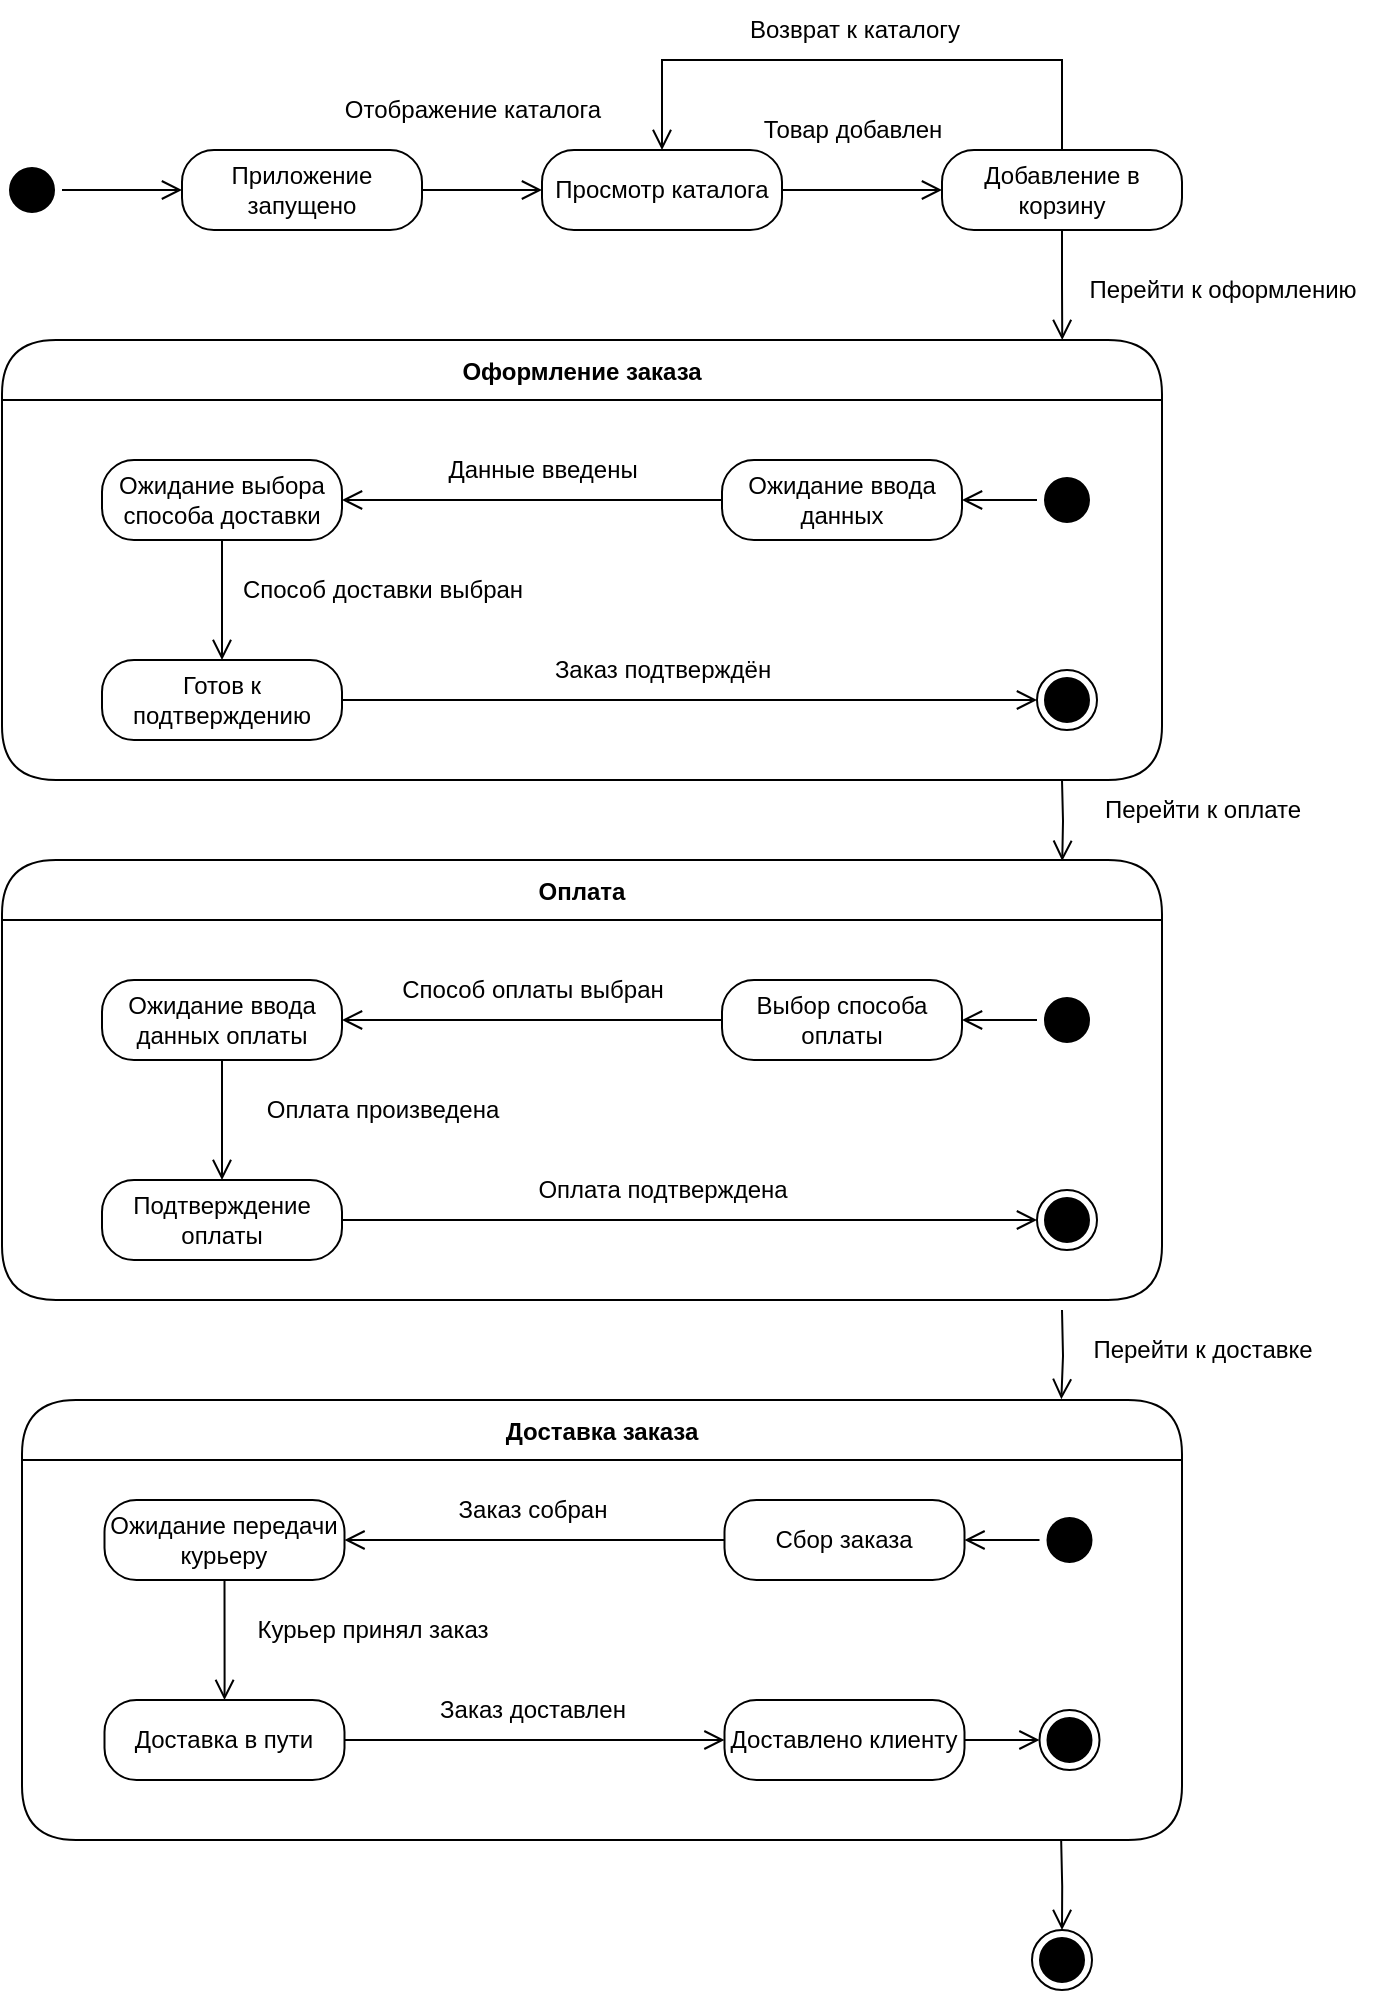 <mxfile version="25.0.3">
  <diagram name="Страница — 1" id="wSz1zc7LLlrpCNI4Dj11">
    <mxGraphModel dx="1050" dy="692" grid="1" gridSize="10" guides="1" tooltips="1" connect="1" arrows="1" fold="1" page="1" pageScale="1" pageWidth="827" pageHeight="1169" math="0" shadow="0">
      <root>
        <mxCell id="0" />
        <mxCell id="1" parent="0" />
        <mxCell id="lRXjXYkmtFgVC0fZrxIF-31" value="Оформление заказа" style="swimlane;fontStyle=1;align=center;verticalAlign=middle;childLayout=stackLayout;horizontal=1;startSize=30;horizontalStack=0;resizeParent=0;resizeLast=1;container=0;fontColor=#000000;collapsible=0;rounded=1;arcSize=30;strokeColor=#000000;fillColor=#ffffff;swimlaneFillColor=none;dropTarget=0;" vertex="1" parent="1">
          <mxGeometry x="20" y="220" width="580" height="220" as="geometry" />
        </mxCell>
        <mxCell id="lRXjXYkmtFgVC0fZrxIF-22" value="" style="ellipse;html=1;shape=startState;fillColor=#000000;strokeColor=#000000;" vertex="1" parent="1">
          <mxGeometry x="20" y="130" width="30" height="30" as="geometry" />
        </mxCell>
        <mxCell id="lRXjXYkmtFgVC0fZrxIF-23" value="" style="edgeStyle=orthogonalEdgeStyle;html=1;verticalAlign=bottom;endArrow=open;endSize=8;strokeColor=#000000;rounded=0;entryX=0;entryY=0.5;entryDx=0;entryDy=0;" edge="1" source="lRXjXYkmtFgVC0fZrxIF-22" parent="1" target="lRXjXYkmtFgVC0fZrxIF-24">
          <mxGeometry relative="1" as="geometry">
            <mxPoint x="130" y="230" as="targetPoint" />
          </mxGeometry>
        </mxCell>
        <mxCell id="lRXjXYkmtFgVC0fZrxIF-24" value="Приложение запущено" style="rounded=1;whiteSpace=wrap;html=1;arcSize=40;fontColor=#000000;fillColor=default;strokeColor=#000000;" vertex="1" parent="1">
          <mxGeometry x="110" y="125" width="120" height="40" as="geometry" />
        </mxCell>
        <mxCell id="lRXjXYkmtFgVC0fZrxIF-26" value="" style="edgeStyle=orthogonalEdgeStyle;html=1;verticalAlign=bottom;endArrow=open;endSize=8;strokeColor=#000000;rounded=0;exitX=1;exitY=0.5;exitDx=0;exitDy=0;entryX=0;entryY=0.5;entryDx=0;entryDy=0;" edge="1" parent="1" source="lRXjXYkmtFgVC0fZrxIF-24" target="lRXjXYkmtFgVC0fZrxIF-27">
          <mxGeometry relative="1" as="geometry">
            <mxPoint x="270" y="150" as="targetPoint" />
            <mxPoint x="280" y="144.5" as="sourcePoint" />
          </mxGeometry>
        </mxCell>
        <mxCell id="lRXjXYkmtFgVC0fZrxIF-27" value="Просмотр каталога" style="rounded=1;whiteSpace=wrap;html=1;arcSize=40;fontColor=#000000;fillColor=default;strokeColor=#000000;" vertex="1" parent="1">
          <mxGeometry x="290" y="125" width="120" height="40" as="geometry" />
        </mxCell>
        <mxCell id="lRXjXYkmtFgVC0fZrxIF-28" value="Добавление в корзину" style="rounded=1;whiteSpace=wrap;html=1;arcSize=40;fontColor=#000000;fillColor=default;strokeColor=#000000;" vertex="1" parent="1">
          <mxGeometry x="490" y="125" width="120" height="40" as="geometry" />
        </mxCell>
        <mxCell id="lRXjXYkmtFgVC0fZrxIF-29" value="" style="edgeStyle=orthogonalEdgeStyle;html=1;verticalAlign=bottom;endArrow=open;endSize=8;strokeColor=#000000;rounded=0;exitX=1;exitY=0.5;exitDx=0;exitDy=0;entryX=0;entryY=0.5;entryDx=0;entryDy=0;" edge="1" parent="1" source="lRXjXYkmtFgVC0fZrxIF-27" target="lRXjXYkmtFgVC0fZrxIF-28">
          <mxGeometry relative="1" as="geometry">
            <mxPoint x="500" y="200" as="targetPoint" />
            <mxPoint x="440" y="200" as="sourcePoint" />
          </mxGeometry>
        </mxCell>
        <mxCell id="lRXjXYkmtFgVC0fZrxIF-30" value="" style="edgeStyle=orthogonalEdgeStyle;html=1;verticalAlign=bottom;endArrow=open;endSize=8;strokeColor=#000000;rounded=0;exitX=0.5;exitY=0;exitDx=0;exitDy=0;entryX=0.5;entryY=0;entryDx=0;entryDy=0;" edge="1" parent="1" source="lRXjXYkmtFgVC0fZrxIF-28" target="lRXjXYkmtFgVC0fZrxIF-27">
          <mxGeometry relative="1" as="geometry">
            <mxPoint x="540" y="250" as="targetPoint" />
            <mxPoint x="460" y="250" as="sourcePoint" />
            <Array as="points">
              <mxPoint x="550" y="80" />
              <mxPoint x="350" y="80" />
            </Array>
          </mxGeometry>
        </mxCell>
        <mxCell id="lRXjXYkmtFgVC0fZrxIF-34" value="" style="edgeStyle=orthogonalEdgeStyle;html=1;verticalAlign=bottom;endArrow=open;endSize=8;strokeColor=#000000;rounded=0;exitX=0.5;exitY=1;exitDx=0;exitDy=0;entryX=0.914;entryY=0;entryDx=0;entryDy=0;entryPerimeter=0;" edge="1" parent="1" source="lRXjXYkmtFgVC0fZrxIF-28" target="lRXjXYkmtFgVC0fZrxIF-31">
          <mxGeometry relative="1" as="geometry">
            <mxPoint x="740" y="210" as="targetPoint" />
            <mxPoint x="660" y="210" as="sourcePoint" />
          </mxGeometry>
        </mxCell>
        <mxCell id="lRXjXYkmtFgVC0fZrxIF-35" value="" style="ellipse;html=1;shape=startState;fillColor=#000000;strokeColor=#000000;" vertex="1" parent="1">
          <mxGeometry x="537.5" y="285" width="30" height="30" as="geometry" />
        </mxCell>
        <mxCell id="lRXjXYkmtFgVC0fZrxIF-36" value="" style="edgeStyle=orthogonalEdgeStyle;html=1;verticalAlign=bottom;endArrow=open;endSize=8;strokeColor=#000000;rounded=0;exitX=0;exitY=0.5;exitDx=0;exitDy=0;entryX=1;entryY=0.5;entryDx=0;entryDy=0;" edge="1" parent="1" source="lRXjXYkmtFgVC0fZrxIF-35" target="lRXjXYkmtFgVC0fZrxIF-37">
          <mxGeometry relative="1" as="geometry">
            <mxPoint x="482.5" y="300" as="targetPoint" />
            <mxPoint x="537.5" y="350" as="sourcePoint" />
          </mxGeometry>
        </mxCell>
        <mxCell id="lRXjXYkmtFgVC0fZrxIF-37" value="Ожидание ввода данных" style="rounded=1;whiteSpace=wrap;html=1;arcSize=40;fontColor=#000000;fillColor=default;strokeColor=#000000;" vertex="1" parent="1">
          <mxGeometry x="380" y="280" width="120" height="40" as="geometry" />
        </mxCell>
        <mxCell id="lRXjXYkmtFgVC0fZrxIF-38" value="" style="edgeStyle=orthogonalEdgeStyle;html=1;verticalAlign=bottom;endArrow=open;endSize=8;strokeColor=#000000;rounded=0;exitX=0;exitY=0.5;exitDx=0;exitDy=0;entryX=1;entryY=0.5;entryDx=0;entryDy=0;" edge="1" parent="1" source="lRXjXYkmtFgVC0fZrxIF-37" target="lRXjXYkmtFgVC0fZrxIF-39">
          <mxGeometry relative="1" as="geometry">
            <mxPoint x="290" y="299.5" as="targetPoint" />
            <mxPoint x="335" y="299.5" as="sourcePoint" />
          </mxGeometry>
        </mxCell>
        <mxCell id="lRXjXYkmtFgVC0fZrxIF-39" value="Ожидание выбора способа доставки" style="rounded=1;whiteSpace=wrap;html=1;arcSize=40;fontColor=#000000;fillColor=default;strokeColor=#000000;" vertex="1" parent="1">
          <mxGeometry x="70" y="280" width="120" height="40" as="geometry" />
        </mxCell>
        <mxCell id="lRXjXYkmtFgVC0fZrxIF-40" value="Готов к подтверждению" style="rounded=1;whiteSpace=wrap;html=1;arcSize=40;fontColor=#000000;fillColor=default;strokeColor=#000000;" vertex="1" parent="1">
          <mxGeometry x="70" y="380" width="120" height="40" as="geometry" />
        </mxCell>
        <mxCell id="lRXjXYkmtFgVC0fZrxIF-41" value="" style="edgeStyle=orthogonalEdgeStyle;html=1;verticalAlign=bottom;endArrow=open;endSize=8;strokeColor=#000000;rounded=0;exitX=0.5;exitY=1;exitDx=0;exitDy=0;entryX=0.5;entryY=0;entryDx=0;entryDy=0;" edge="1" parent="1" source="lRXjXYkmtFgVC0fZrxIF-39" target="lRXjXYkmtFgVC0fZrxIF-40">
          <mxGeometry relative="1" as="geometry">
            <mxPoint x="140" y="330" as="targetPoint" />
            <mxPoint x="180" y="330" as="sourcePoint" />
            <Array as="points">
              <mxPoint x="130" y="370" />
              <mxPoint x="130" y="370" />
            </Array>
          </mxGeometry>
        </mxCell>
        <mxCell id="lRXjXYkmtFgVC0fZrxIF-42" value="" style="ellipse;html=1;shape=endState;fillColor=#000000;strokeColor=#000000;" vertex="1" parent="1">
          <mxGeometry x="537.5" y="385" width="30" height="30" as="geometry" />
        </mxCell>
        <mxCell id="lRXjXYkmtFgVC0fZrxIF-43" value="" style="edgeStyle=orthogonalEdgeStyle;html=1;verticalAlign=bottom;endArrow=open;endSize=8;strokeColor=#000000;rounded=0;exitX=1;exitY=0.5;exitDx=0;exitDy=0;entryX=0;entryY=0.5;entryDx=0;entryDy=0;" edge="1" parent="1" source="lRXjXYkmtFgVC0fZrxIF-40" target="lRXjXYkmtFgVC0fZrxIF-42">
          <mxGeometry relative="1" as="geometry">
            <mxPoint x="220" y="404.71" as="targetPoint" />
            <mxPoint x="258" y="404.71" as="sourcePoint" />
          </mxGeometry>
        </mxCell>
        <mxCell id="lRXjXYkmtFgVC0fZrxIF-44" value="" style="edgeStyle=orthogonalEdgeStyle;html=1;verticalAlign=bottom;endArrow=open;endSize=8;strokeColor=#000000;rounded=0;entryX=0.914;entryY=0.002;entryDx=0;entryDy=0;entryPerimeter=0;" edge="1" parent="1" target="lRXjXYkmtFgVC0fZrxIF-45">
          <mxGeometry relative="1" as="geometry">
            <mxPoint x="600" y="480" as="targetPoint" />
            <mxPoint x="550" y="440" as="sourcePoint" />
          </mxGeometry>
        </mxCell>
        <mxCell id="lRXjXYkmtFgVC0fZrxIF-45" value="Оплата" style="swimlane;fontStyle=1;align=center;verticalAlign=middle;childLayout=stackLayout;horizontal=1;startSize=30;horizontalStack=0;resizeParent=0;resizeLast=1;container=0;fontColor=#000000;collapsible=0;rounded=1;arcSize=30;strokeColor=#000000;fillColor=#ffffff;swimlaneFillColor=none;dropTarget=0;" vertex="1" parent="1">
          <mxGeometry x="20" y="480" width="580" height="220" as="geometry" />
        </mxCell>
        <mxCell id="lRXjXYkmtFgVC0fZrxIF-46" value="" style="ellipse;html=1;shape=startState;fillColor=#000000;strokeColor=#000000;" vertex="1" parent="1">
          <mxGeometry x="537.5" y="545" width="30" height="30" as="geometry" />
        </mxCell>
        <mxCell id="lRXjXYkmtFgVC0fZrxIF-47" value="" style="edgeStyle=orthogonalEdgeStyle;html=1;verticalAlign=bottom;endArrow=open;endSize=8;strokeColor=#000000;rounded=0;exitX=0;exitY=0.5;exitDx=0;exitDy=0;entryX=1;entryY=0.5;entryDx=0;entryDy=0;" edge="1" parent="1" source="lRXjXYkmtFgVC0fZrxIF-46" target="lRXjXYkmtFgVC0fZrxIF-48">
          <mxGeometry relative="1" as="geometry">
            <mxPoint x="482.5" y="560" as="targetPoint" />
            <mxPoint x="537.5" y="610" as="sourcePoint" />
          </mxGeometry>
        </mxCell>
        <mxCell id="lRXjXYkmtFgVC0fZrxIF-48" value="Выбор способа оплаты" style="rounded=1;whiteSpace=wrap;html=1;arcSize=40;fontColor=#000000;fillColor=default;strokeColor=#000000;" vertex="1" parent="1">
          <mxGeometry x="380" y="540" width="120" height="40" as="geometry" />
        </mxCell>
        <mxCell id="lRXjXYkmtFgVC0fZrxIF-49" value="" style="edgeStyle=orthogonalEdgeStyle;html=1;verticalAlign=bottom;endArrow=open;endSize=8;strokeColor=#000000;rounded=0;exitX=0;exitY=0.5;exitDx=0;exitDy=0;entryX=1;entryY=0.5;entryDx=0;entryDy=0;" edge="1" parent="1" source="lRXjXYkmtFgVC0fZrxIF-48" target="lRXjXYkmtFgVC0fZrxIF-50">
          <mxGeometry relative="1" as="geometry">
            <mxPoint x="290" y="559.5" as="targetPoint" />
            <mxPoint x="335" y="559.5" as="sourcePoint" />
          </mxGeometry>
        </mxCell>
        <mxCell id="lRXjXYkmtFgVC0fZrxIF-50" value="Ожидание ввода данных оплаты" style="rounded=1;whiteSpace=wrap;html=1;arcSize=40;fontColor=#000000;fillColor=default;strokeColor=#000000;" vertex="1" parent="1">
          <mxGeometry x="70" y="540" width="120" height="40" as="geometry" />
        </mxCell>
        <mxCell id="lRXjXYkmtFgVC0fZrxIF-51" value="Подтверждение оплаты" style="rounded=1;whiteSpace=wrap;html=1;arcSize=40;fontColor=#000000;fillColor=default;strokeColor=#000000;" vertex="1" parent="1">
          <mxGeometry x="70" y="640" width="120" height="40" as="geometry" />
        </mxCell>
        <mxCell id="lRXjXYkmtFgVC0fZrxIF-52" value="" style="edgeStyle=orthogonalEdgeStyle;html=1;verticalAlign=bottom;endArrow=open;endSize=8;strokeColor=#000000;rounded=0;exitX=0.5;exitY=1;exitDx=0;exitDy=0;entryX=0.5;entryY=0;entryDx=0;entryDy=0;" edge="1" parent="1" source="lRXjXYkmtFgVC0fZrxIF-50" target="lRXjXYkmtFgVC0fZrxIF-51">
          <mxGeometry relative="1" as="geometry">
            <mxPoint x="140" y="590" as="targetPoint" />
            <mxPoint x="180" y="590" as="sourcePoint" />
            <Array as="points">
              <mxPoint x="130" y="630" />
              <mxPoint x="130" y="630" />
            </Array>
          </mxGeometry>
        </mxCell>
        <mxCell id="lRXjXYkmtFgVC0fZrxIF-53" value="" style="ellipse;html=1;shape=endState;fillColor=#000000;strokeColor=#000000;" vertex="1" parent="1">
          <mxGeometry x="537.5" y="645" width="30" height="30" as="geometry" />
        </mxCell>
        <mxCell id="lRXjXYkmtFgVC0fZrxIF-54" value="" style="edgeStyle=orthogonalEdgeStyle;html=1;verticalAlign=bottom;endArrow=open;endSize=8;strokeColor=#000000;rounded=0;exitX=1;exitY=0.5;exitDx=0;exitDy=0;entryX=0;entryY=0.5;entryDx=0;entryDy=0;" edge="1" parent="1" source="lRXjXYkmtFgVC0fZrxIF-51" target="lRXjXYkmtFgVC0fZrxIF-53">
          <mxGeometry relative="1" as="geometry">
            <mxPoint x="220" y="664.71" as="targetPoint" />
            <mxPoint x="258" y="664.71" as="sourcePoint" />
          </mxGeometry>
        </mxCell>
        <mxCell id="lRXjXYkmtFgVC0fZrxIF-55" value="" style="edgeStyle=orthogonalEdgeStyle;html=1;verticalAlign=bottom;endArrow=open;endSize=8;strokeColor=#000000;rounded=0;entryX=0.896;entryY=-0.002;entryDx=0;entryDy=0;entryPerimeter=0;" edge="1" parent="1" target="lRXjXYkmtFgVC0fZrxIF-57">
          <mxGeometry relative="1" as="geometry">
            <mxPoint x="560" y="720" as="targetPoint" />
            <mxPoint x="550" y="705" as="sourcePoint" />
          </mxGeometry>
        </mxCell>
        <mxCell id="lRXjXYkmtFgVC0fZrxIF-57" value="Доставка заказа" style="swimlane;fontStyle=1;align=center;verticalAlign=middle;childLayout=stackLayout;horizontal=1;startSize=30;horizontalStack=0;resizeParent=0;resizeLast=1;container=0;fontColor=#000000;collapsible=0;rounded=1;arcSize=30;strokeColor=#000000;fillColor=#ffffff;swimlaneFillColor=none;dropTarget=0;" vertex="1" parent="1">
          <mxGeometry x="30" y="750" width="580" height="220" as="geometry" />
        </mxCell>
        <mxCell id="lRXjXYkmtFgVC0fZrxIF-61" value="" style="ellipse;html=1;shape=startState;fillColor=#000000;strokeColor=#000000;" vertex="1" parent="1">
          <mxGeometry x="538.75" y="805" width="30" height="30" as="geometry" />
        </mxCell>
        <mxCell id="lRXjXYkmtFgVC0fZrxIF-62" value="" style="edgeStyle=orthogonalEdgeStyle;html=1;verticalAlign=bottom;endArrow=open;endSize=8;strokeColor=#000000;rounded=0;exitX=0;exitY=0.5;exitDx=0;exitDy=0;entryX=1;entryY=0.5;entryDx=0;entryDy=0;" edge="1" parent="1" source="lRXjXYkmtFgVC0fZrxIF-61" target="lRXjXYkmtFgVC0fZrxIF-63">
          <mxGeometry relative="1" as="geometry">
            <mxPoint x="483.75" y="820" as="targetPoint" />
            <mxPoint x="538.75" y="870" as="sourcePoint" />
          </mxGeometry>
        </mxCell>
        <mxCell id="lRXjXYkmtFgVC0fZrxIF-63" value="Сбор заказа" style="rounded=1;whiteSpace=wrap;html=1;arcSize=40;fontColor=#000000;fillColor=default;strokeColor=#000000;" vertex="1" parent="1">
          <mxGeometry x="381.25" y="800" width="120" height="40" as="geometry" />
        </mxCell>
        <mxCell id="lRXjXYkmtFgVC0fZrxIF-64" value="" style="edgeStyle=orthogonalEdgeStyle;html=1;verticalAlign=bottom;endArrow=open;endSize=8;strokeColor=#000000;rounded=0;exitX=0;exitY=0.5;exitDx=0;exitDy=0;entryX=1;entryY=0.5;entryDx=0;entryDy=0;" edge="1" parent="1" source="lRXjXYkmtFgVC0fZrxIF-63" target="lRXjXYkmtFgVC0fZrxIF-65">
          <mxGeometry relative="1" as="geometry">
            <mxPoint x="291.25" y="819.5" as="targetPoint" />
            <mxPoint x="336.25" y="819.5" as="sourcePoint" />
          </mxGeometry>
        </mxCell>
        <mxCell id="lRXjXYkmtFgVC0fZrxIF-65" value="Ожидание передачи курьеру" style="rounded=1;whiteSpace=wrap;html=1;arcSize=40;fontColor=#000000;fillColor=default;strokeColor=#000000;" vertex="1" parent="1">
          <mxGeometry x="71.25" y="800" width="120" height="40" as="geometry" />
        </mxCell>
        <mxCell id="lRXjXYkmtFgVC0fZrxIF-66" value="Доставка в пути" style="rounded=1;whiteSpace=wrap;html=1;arcSize=40;fontColor=#000000;fillColor=default;strokeColor=#000000;" vertex="1" parent="1">
          <mxGeometry x="71.25" y="900" width="120" height="40" as="geometry" />
        </mxCell>
        <mxCell id="lRXjXYkmtFgVC0fZrxIF-67" value="" style="edgeStyle=orthogonalEdgeStyle;html=1;verticalAlign=bottom;endArrow=open;endSize=8;strokeColor=#000000;rounded=0;exitX=0.5;exitY=1;exitDx=0;exitDy=0;entryX=0.5;entryY=0;entryDx=0;entryDy=0;" edge="1" parent="1" source="lRXjXYkmtFgVC0fZrxIF-65" target="lRXjXYkmtFgVC0fZrxIF-66">
          <mxGeometry relative="1" as="geometry">
            <mxPoint x="141.25" y="850" as="targetPoint" />
            <mxPoint x="181.25" y="850" as="sourcePoint" />
            <Array as="points">
              <mxPoint x="131.25" y="890" />
              <mxPoint x="131.25" y="890" />
            </Array>
          </mxGeometry>
        </mxCell>
        <mxCell id="lRXjXYkmtFgVC0fZrxIF-68" value="" style="ellipse;html=1;shape=endState;fillColor=#000000;strokeColor=#000000;" vertex="1" parent="1">
          <mxGeometry x="538.75" y="905" width="30" height="30" as="geometry" />
        </mxCell>
        <mxCell id="lRXjXYkmtFgVC0fZrxIF-69" value="" style="edgeStyle=orthogonalEdgeStyle;html=1;verticalAlign=bottom;endArrow=open;endSize=8;strokeColor=#000000;rounded=0;exitX=1;exitY=0.5;exitDx=0;exitDy=0;entryX=0;entryY=0.5;entryDx=0;entryDy=0;" edge="1" parent="1" source="lRXjXYkmtFgVC0fZrxIF-70" target="lRXjXYkmtFgVC0fZrxIF-68">
          <mxGeometry relative="1" as="geometry">
            <mxPoint x="221.25" y="924.71" as="targetPoint" />
            <mxPoint x="259.25" y="924.71" as="sourcePoint" />
          </mxGeometry>
        </mxCell>
        <mxCell id="lRXjXYkmtFgVC0fZrxIF-74" value="" style="edgeStyle=orthogonalEdgeStyle;html=1;verticalAlign=bottom;endArrow=open;endSize=8;strokeColor=#000000;rounded=0;exitX=1;exitY=0.5;exitDx=0;exitDy=0;entryX=0;entryY=0.5;entryDx=0;entryDy=0;" edge="1" parent="1" source="lRXjXYkmtFgVC0fZrxIF-66" target="lRXjXYkmtFgVC0fZrxIF-70">
          <mxGeometry relative="1" as="geometry">
            <mxPoint x="539" y="920" as="targetPoint" />
            <mxPoint x="191" y="920" as="sourcePoint" />
          </mxGeometry>
        </mxCell>
        <mxCell id="lRXjXYkmtFgVC0fZrxIF-70" value="Доставлено клиенту" style="rounded=1;whiteSpace=wrap;html=1;arcSize=40;fontColor=#000000;fillColor=default;strokeColor=#000000;" vertex="1" parent="1">
          <mxGeometry x="381.25" y="900" width="120" height="40" as="geometry" />
        </mxCell>
        <mxCell id="lRXjXYkmtFgVC0fZrxIF-75" value="" style="edgeStyle=orthogonalEdgeStyle;html=1;verticalAlign=bottom;endArrow=open;endSize=8;strokeColor=#000000;rounded=0;exitX=0.5;exitY=1;exitDx=0;exitDy=0;entryX=0.5;entryY=0;entryDx=0;entryDy=0;" edge="1" parent="1" target="lRXjXYkmtFgVC0fZrxIF-77">
          <mxGeometry relative="1" as="geometry">
            <mxPoint x="620" y="1015" as="targetPoint" />
            <mxPoint x="549.58" y="970" as="sourcePoint" />
          </mxGeometry>
        </mxCell>
        <mxCell id="lRXjXYkmtFgVC0fZrxIF-77" value="" style="ellipse;html=1;shape=endState;fillColor=#000000;strokeColor=#000000;" vertex="1" parent="1">
          <mxGeometry x="535" y="1015" width="30" height="30" as="geometry" />
        </mxCell>
        <mxCell id="lRXjXYkmtFgVC0fZrxIF-78" value="Отображение каталога" style="text;html=1;align=center;verticalAlign=middle;resizable=0;points=[];autosize=1;strokeColor=none;fillColor=none;" vertex="1" parent="1">
          <mxGeometry x="180" y="90" width="150" height="30" as="geometry" />
        </mxCell>
        <mxCell id="lRXjXYkmtFgVC0fZrxIF-80" value="Товар добавлен" style="text;html=1;align=center;verticalAlign=middle;resizable=0;points=[];autosize=1;strokeColor=none;fillColor=none;" vertex="1" parent="1">
          <mxGeometry x="390" y="100" width="110" height="30" as="geometry" />
        </mxCell>
        <mxCell id="lRXjXYkmtFgVC0fZrxIF-81" value="Возврат к каталогу" style="text;html=1;align=center;verticalAlign=middle;resizable=0;points=[];autosize=1;strokeColor=none;fillColor=none;" vertex="1" parent="1">
          <mxGeometry x="381.25" y="50" width="130" height="30" as="geometry" />
        </mxCell>
        <mxCell id="lRXjXYkmtFgVC0fZrxIF-82" value="Перейти к оформлению" style="text;html=1;align=center;verticalAlign=middle;resizable=0;points=[];autosize=1;strokeColor=none;fillColor=none;" vertex="1" parent="1">
          <mxGeometry x="550" y="180" width="160" height="30" as="geometry" />
        </mxCell>
        <mxCell id="lRXjXYkmtFgVC0fZrxIF-83" value="Данные введены" style="text;html=1;align=center;verticalAlign=middle;resizable=0;points=[];autosize=1;strokeColor=none;fillColor=none;" vertex="1" parent="1">
          <mxGeometry x="230" y="270" width="120" height="30" as="geometry" />
        </mxCell>
        <mxCell id="lRXjXYkmtFgVC0fZrxIF-84" value="Способ доставки выбран" style="text;html=1;align=center;verticalAlign=middle;resizable=0;points=[];autosize=1;strokeColor=none;fillColor=none;" vertex="1" parent="1">
          <mxGeometry x="130" y="330" width="160" height="30" as="geometry" />
        </mxCell>
        <mxCell id="lRXjXYkmtFgVC0fZrxIF-85" value="Заказ подтверждён" style="text;html=1;align=center;verticalAlign=middle;resizable=0;points=[];autosize=1;strokeColor=none;fillColor=none;" vertex="1" parent="1">
          <mxGeometry x="285" y="370" width="130" height="30" as="geometry" />
        </mxCell>
        <mxCell id="lRXjXYkmtFgVC0fZrxIF-86" value="Перейти к оплате" style="text;html=1;align=center;verticalAlign=middle;resizable=0;points=[];autosize=1;strokeColor=none;fillColor=none;" vertex="1" parent="1">
          <mxGeometry x="560" y="440" width="120" height="30" as="geometry" />
        </mxCell>
        <mxCell id="lRXjXYkmtFgVC0fZrxIF-87" value="Способ оплаты выбран&lt;span style=&quot;color: rgba(0, 0, 0, 0); font-family: monospace; font-size: 0px; text-align: start;&quot;&gt;%3CmxGraphModel%3E%3Croot%3E%3CmxCell%20id%3D%220%22%2F%3E%3CmxCell%20id%3D%221%22%20parent%3D%220%22%2F%3E%3CmxCell%20id%3D%222%22%20value%3D%22%D0%97%D0%B0%D0%BA%D0%B0%D0%B7%20%D0%BF%D0%BE%D0%B4%D1%82%D0%B2%D0%B5%D1%80%D0%B6%D0%B4%D1%91%D0%BD%22%20style%3D%22text%3Bhtml%3D1%3Balign%3Dcenter%3BverticalAlign%3Dmiddle%3Bresizable%3D0%3Bpoints%3D%5B%5D%3Bautosize%3D1%3BstrokeColor%3Dnone%3BfillColor%3Dnone%3B%22%20vertex%3D%221%22%20parent%3D%221%22%3E%3CmxGeometry%20x%3D%22285%22%20y%3D%22370%22%20width%3D%22130%22%20height%3D%2230%22%20as%3D%22geometry%22%2F%3E%3C%2FmxCell%3E%3C%2Froot%3E%3C%2FmxGraphModel%3E&lt;/span&gt;" style="text;html=1;align=center;verticalAlign=middle;resizable=0;points=[];autosize=1;strokeColor=none;fillColor=none;" vertex="1" parent="1">
          <mxGeometry x="210" y="530" width="150" height="30" as="geometry" />
        </mxCell>
        <mxCell id="lRXjXYkmtFgVC0fZrxIF-88" value="Оплата произведена" style="text;html=1;align=center;verticalAlign=middle;resizable=0;points=[];autosize=1;strokeColor=none;fillColor=none;" vertex="1" parent="1">
          <mxGeometry x="140" y="590" width="140" height="30" as="geometry" />
        </mxCell>
        <mxCell id="lRXjXYkmtFgVC0fZrxIF-90" value="Перейти к доставке" style="text;html=1;align=center;verticalAlign=middle;resizable=0;points=[];autosize=1;strokeColor=none;fillColor=none;" vertex="1" parent="1">
          <mxGeometry x="555" y="710" width="130" height="30" as="geometry" />
        </mxCell>
        <mxCell id="lRXjXYkmtFgVC0fZrxIF-91" value="Оплата подтверждена" style="text;html=1;align=center;verticalAlign=middle;resizable=0;points=[];autosize=1;strokeColor=none;fillColor=none;" vertex="1" parent="1">
          <mxGeometry x="275" y="630" width="150" height="30" as="geometry" />
        </mxCell>
        <mxCell id="lRXjXYkmtFgVC0fZrxIF-93" value="Заказ собран" style="text;html=1;align=center;verticalAlign=middle;resizable=0;points=[];autosize=1;strokeColor=none;fillColor=none;" vertex="1" parent="1">
          <mxGeometry x="235" y="790" width="100" height="30" as="geometry" />
        </mxCell>
        <mxCell id="lRXjXYkmtFgVC0fZrxIF-94" value="Курьер принял заказ" style="text;html=1;align=center;verticalAlign=middle;resizable=0;points=[];autosize=1;strokeColor=none;fillColor=none;" vertex="1" parent="1">
          <mxGeometry x="135" y="850" width="140" height="30" as="geometry" />
        </mxCell>
        <mxCell id="lRXjXYkmtFgVC0fZrxIF-95" value="Заказ доставлен" style="text;html=1;align=center;verticalAlign=middle;resizable=0;points=[];autosize=1;strokeColor=none;fillColor=none;" vertex="1" parent="1">
          <mxGeometry x="225" y="890" width="120" height="30" as="geometry" />
        </mxCell>
      </root>
    </mxGraphModel>
  </diagram>
</mxfile>
